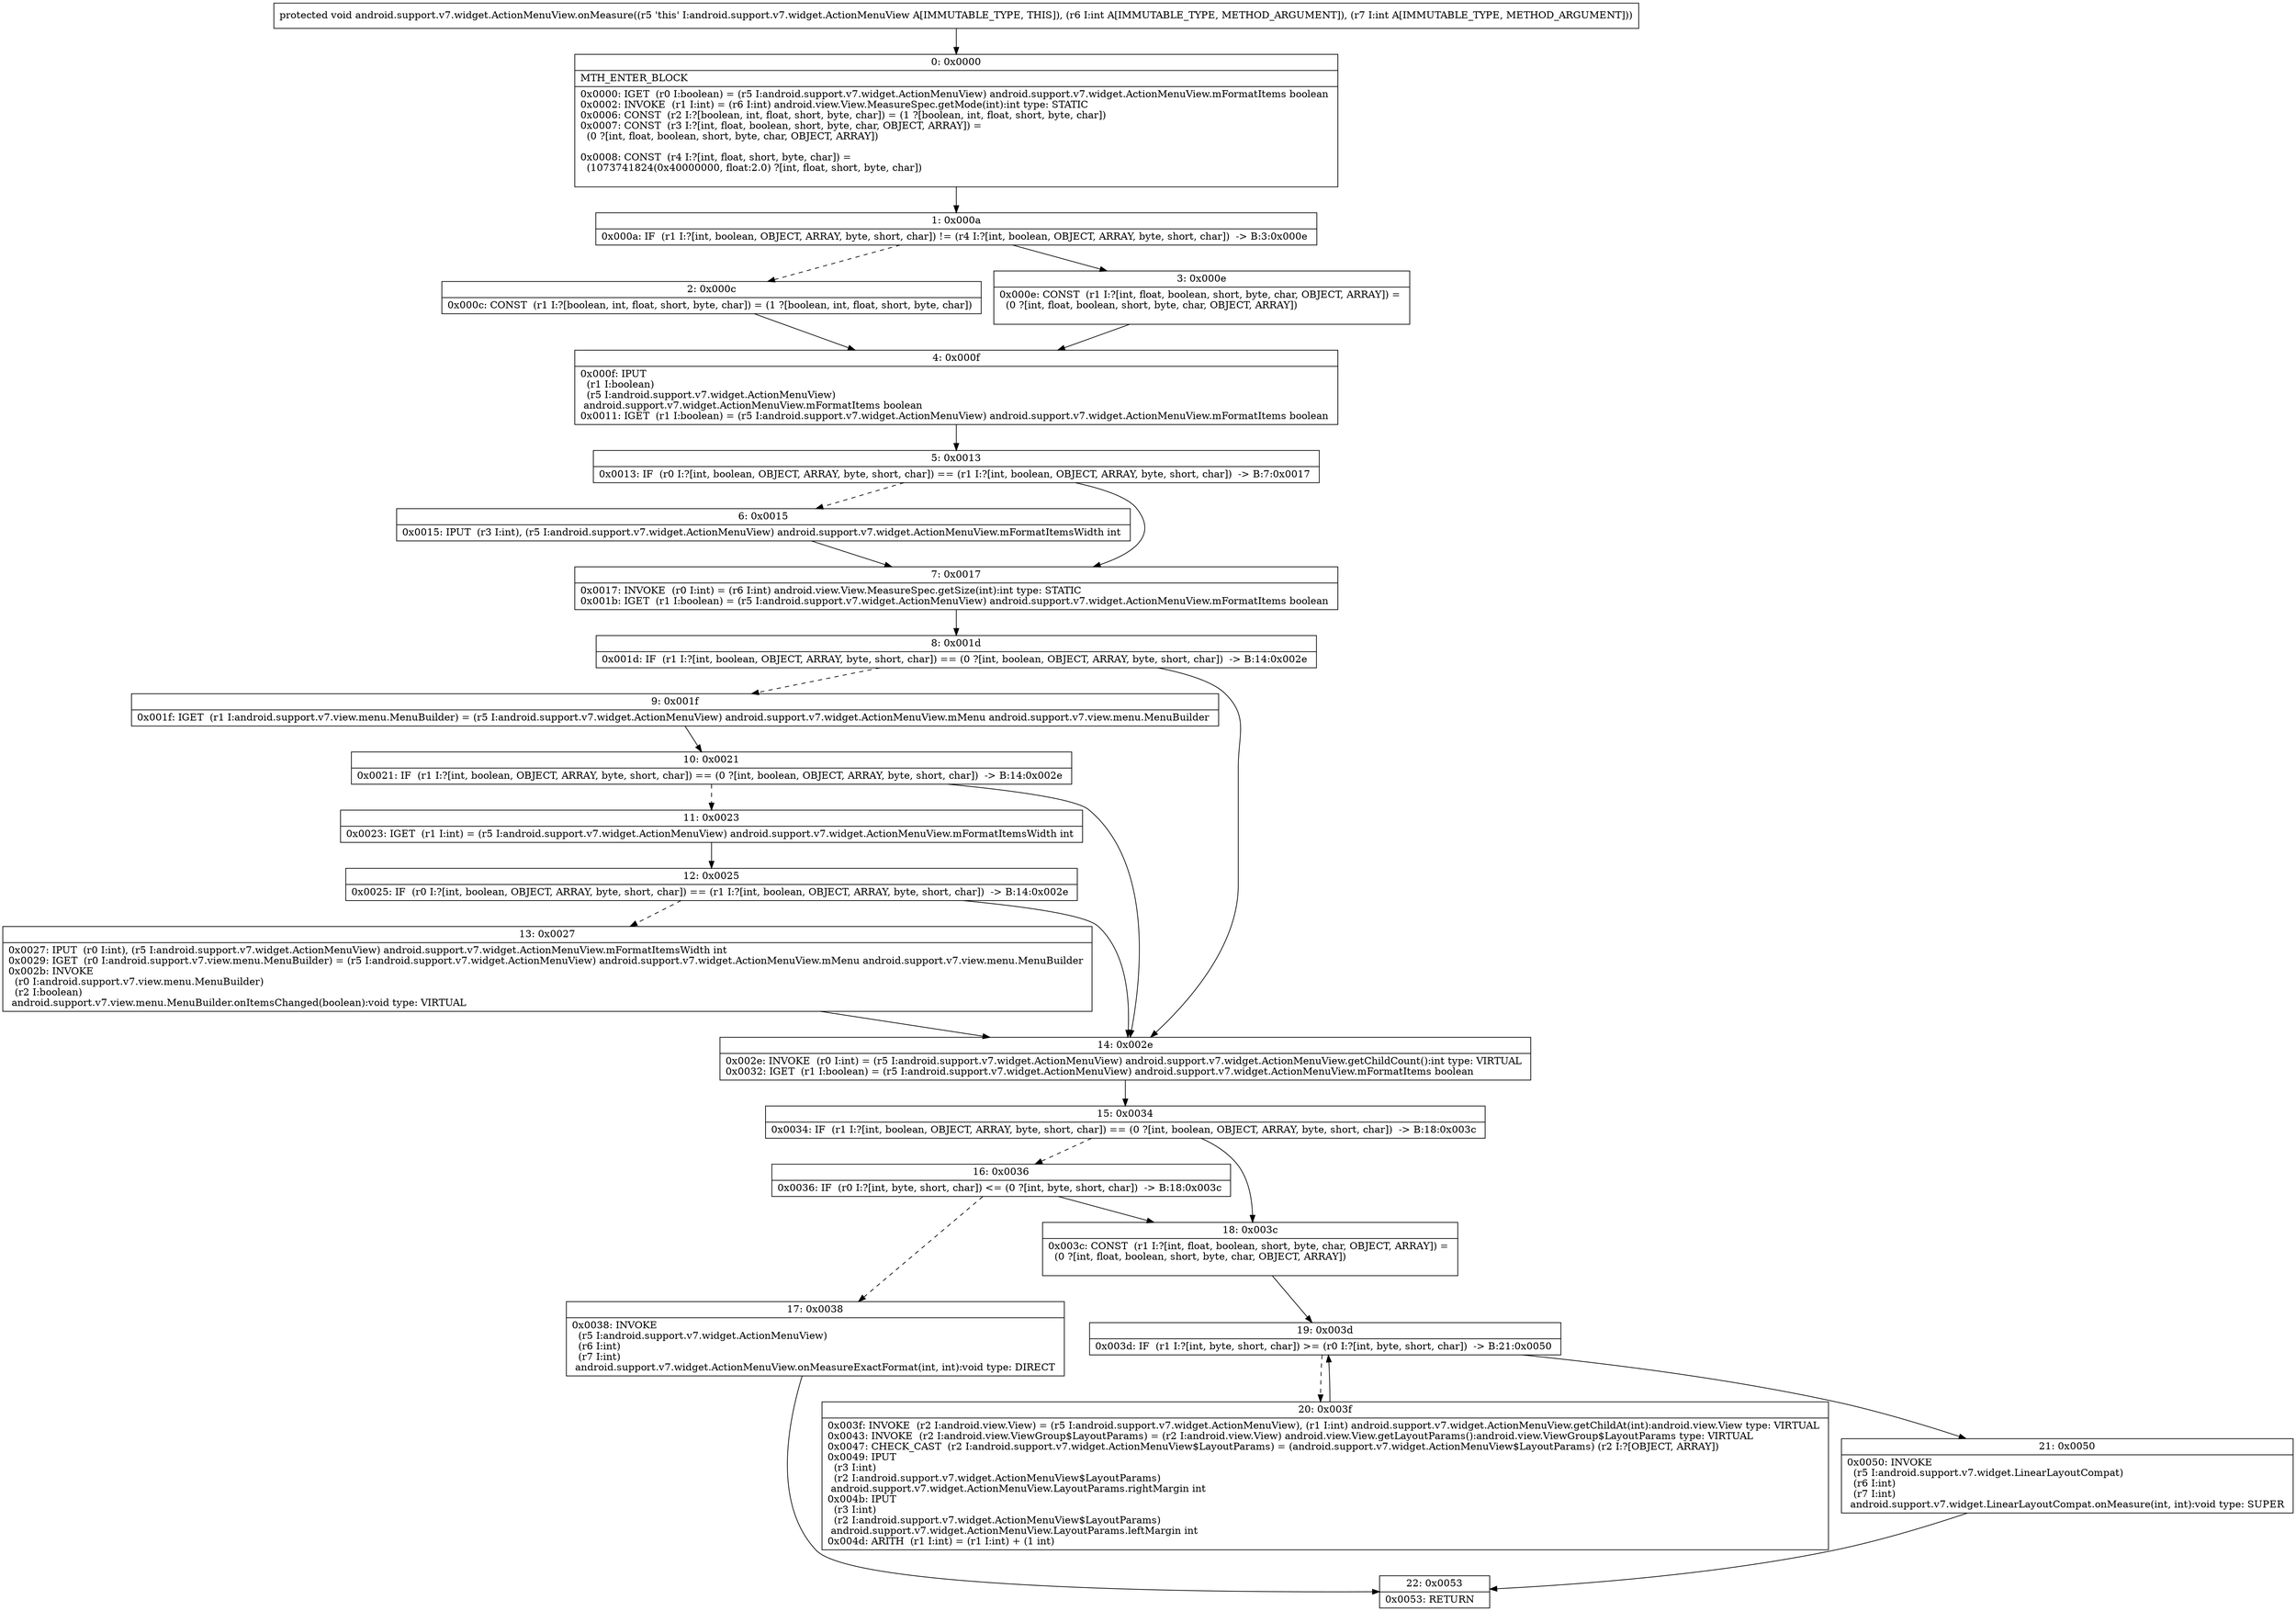 digraph "CFG forandroid.support.v7.widget.ActionMenuView.onMeasure(II)V" {
Node_0 [shape=record,label="{0\:\ 0x0000|MTH_ENTER_BLOCK\l|0x0000: IGET  (r0 I:boolean) = (r5 I:android.support.v7.widget.ActionMenuView) android.support.v7.widget.ActionMenuView.mFormatItems boolean \l0x0002: INVOKE  (r1 I:int) = (r6 I:int) android.view.View.MeasureSpec.getMode(int):int type: STATIC \l0x0006: CONST  (r2 I:?[boolean, int, float, short, byte, char]) = (1 ?[boolean, int, float, short, byte, char]) \l0x0007: CONST  (r3 I:?[int, float, boolean, short, byte, char, OBJECT, ARRAY]) = \l  (0 ?[int, float, boolean, short, byte, char, OBJECT, ARRAY])\l \l0x0008: CONST  (r4 I:?[int, float, short, byte, char]) = \l  (1073741824(0x40000000, float:2.0) ?[int, float, short, byte, char])\l \l}"];
Node_1 [shape=record,label="{1\:\ 0x000a|0x000a: IF  (r1 I:?[int, boolean, OBJECT, ARRAY, byte, short, char]) != (r4 I:?[int, boolean, OBJECT, ARRAY, byte, short, char])  \-\> B:3:0x000e \l}"];
Node_2 [shape=record,label="{2\:\ 0x000c|0x000c: CONST  (r1 I:?[boolean, int, float, short, byte, char]) = (1 ?[boolean, int, float, short, byte, char]) \l}"];
Node_3 [shape=record,label="{3\:\ 0x000e|0x000e: CONST  (r1 I:?[int, float, boolean, short, byte, char, OBJECT, ARRAY]) = \l  (0 ?[int, float, boolean, short, byte, char, OBJECT, ARRAY])\l \l}"];
Node_4 [shape=record,label="{4\:\ 0x000f|0x000f: IPUT  \l  (r1 I:boolean)\l  (r5 I:android.support.v7.widget.ActionMenuView)\l android.support.v7.widget.ActionMenuView.mFormatItems boolean \l0x0011: IGET  (r1 I:boolean) = (r5 I:android.support.v7.widget.ActionMenuView) android.support.v7.widget.ActionMenuView.mFormatItems boolean \l}"];
Node_5 [shape=record,label="{5\:\ 0x0013|0x0013: IF  (r0 I:?[int, boolean, OBJECT, ARRAY, byte, short, char]) == (r1 I:?[int, boolean, OBJECT, ARRAY, byte, short, char])  \-\> B:7:0x0017 \l}"];
Node_6 [shape=record,label="{6\:\ 0x0015|0x0015: IPUT  (r3 I:int), (r5 I:android.support.v7.widget.ActionMenuView) android.support.v7.widget.ActionMenuView.mFormatItemsWidth int \l}"];
Node_7 [shape=record,label="{7\:\ 0x0017|0x0017: INVOKE  (r0 I:int) = (r6 I:int) android.view.View.MeasureSpec.getSize(int):int type: STATIC \l0x001b: IGET  (r1 I:boolean) = (r5 I:android.support.v7.widget.ActionMenuView) android.support.v7.widget.ActionMenuView.mFormatItems boolean \l}"];
Node_8 [shape=record,label="{8\:\ 0x001d|0x001d: IF  (r1 I:?[int, boolean, OBJECT, ARRAY, byte, short, char]) == (0 ?[int, boolean, OBJECT, ARRAY, byte, short, char])  \-\> B:14:0x002e \l}"];
Node_9 [shape=record,label="{9\:\ 0x001f|0x001f: IGET  (r1 I:android.support.v7.view.menu.MenuBuilder) = (r5 I:android.support.v7.widget.ActionMenuView) android.support.v7.widget.ActionMenuView.mMenu android.support.v7.view.menu.MenuBuilder \l}"];
Node_10 [shape=record,label="{10\:\ 0x0021|0x0021: IF  (r1 I:?[int, boolean, OBJECT, ARRAY, byte, short, char]) == (0 ?[int, boolean, OBJECT, ARRAY, byte, short, char])  \-\> B:14:0x002e \l}"];
Node_11 [shape=record,label="{11\:\ 0x0023|0x0023: IGET  (r1 I:int) = (r5 I:android.support.v7.widget.ActionMenuView) android.support.v7.widget.ActionMenuView.mFormatItemsWidth int \l}"];
Node_12 [shape=record,label="{12\:\ 0x0025|0x0025: IF  (r0 I:?[int, boolean, OBJECT, ARRAY, byte, short, char]) == (r1 I:?[int, boolean, OBJECT, ARRAY, byte, short, char])  \-\> B:14:0x002e \l}"];
Node_13 [shape=record,label="{13\:\ 0x0027|0x0027: IPUT  (r0 I:int), (r5 I:android.support.v7.widget.ActionMenuView) android.support.v7.widget.ActionMenuView.mFormatItemsWidth int \l0x0029: IGET  (r0 I:android.support.v7.view.menu.MenuBuilder) = (r5 I:android.support.v7.widget.ActionMenuView) android.support.v7.widget.ActionMenuView.mMenu android.support.v7.view.menu.MenuBuilder \l0x002b: INVOKE  \l  (r0 I:android.support.v7.view.menu.MenuBuilder)\l  (r2 I:boolean)\l android.support.v7.view.menu.MenuBuilder.onItemsChanged(boolean):void type: VIRTUAL \l}"];
Node_14 [shape=record,label="{14\:\ 0x002e|0x002e: INVOKE  (r0 I:int) = (r5 I:android.support.v7.widget.ActionMenuView) android.support.v7.widget.ActionMenuView.getChildCount():int type: VIRTUAL \l0x0032: IGET  (r1 I:boolean) = (r5 I:android.support.v7.widget.ActionMenuView) android.support.v7.widget.ActionMenuView.mFormatItems boolean \l}"];
Node_15 [shape=record,label="{15\:\ 0x0034|0x0034: IF  (r1 I:?[int, boolean, OBJECT, ARRAY, byte, short, char]) == (0 ?[int, boolean, OBJECT, ARRAY, byte, short, char])  \-\> B:18:0x003c \l}"];
Node_16 [shape=record,label="{16\:\ 0x0036|0x0036: IF  (r0 I:?[int, byte, short, char]) \<= (0 ?[int, byte, short, char])  \-\> B:18:0x003c \l}"];
Node_17 [shape=record,label="{17\:\ 0x0038|0x0038: INVOKE  \l  (r5 I:android.support.v7.widget.ActionMenuView)\l  (r6 I:int)\l  (r7 I:int)\l android.support.v7.widget.ActionMenuView.onMeasureExactFormat(int, int):void type: DIRECT \l}"];
Node_18 [shape=record,label="{18\:\ 0x003c|0x003c: CONST  (r1 I:?[int, float, boolean, short, byte, char, OBJECT, ARRAY]) = \l  (0 ?[int, float, boolean, short, byte, char, OBJECT, ARRAY])\l \l}"];
Node_19 [shape=record,label="{19\:\ 0x003d|0x003d: IF  (r1 I:?[int, byte, short, char]) \>= (r0 I:?[int, byte, short, char])  \-\> B:21:0x0050 \l}"];
Node_20 [shape=record,label="{20\:\ 0x003f|0x003f: INVOKE  (r2 I:android.view.View) = (r5 I:android.support.v7.widget.ActionMenuView), (r1 I:int) android.support.v7.widget.ActionMenuView.getChildAt(int):android.view.View type: VIRTUAL \l0x0043: INVOKE  (r2 I:android.view.ViewGroup$LayoutParams) = (r2 I:android.view.View) android.view.View.getLayoutParams():android.view.ViewGroup$LayoutParams type: VIRTUAL \l0x0047: CHECK_CAST  (r2 I:android.support.v7.widget.ActionMenuView$LayoutParams) = (android.support.v7.widget.ActionMenuView$LayoutParams) (r2 I:?[OBJECT, ARRAY]) \l0x0049: IPUT  \l  (r3 I:int)\l  (r2 I:android.support.v7.widget.ActionMenuView$LayoutParams)\l android.support.v7.widget.ActionMenuView.LayoutParams.rightMargin int \l0x004b: IPUT  \l  (r3 I:int)\l  (r2 I:android.support.v7.widget.ActionMenuView$LayoutParams)\l android.support.v7.widget.ActionMenuView.LayoutParams.leftMargin int \l0x004d: ARITH  (r1 I:int) = (r1 I:int) + (1 int) \l}"];
Node_21 [shape=record,label="{21\:\ 0x0050|0x0050: INVOKE  \l  (r5 I:android.support.v7.widget.LinearLayoutCompat)\l  (r6 I:int)\l  (r7 I:int)\l android.support.v7.widget.LinearLayoutCompat.onMeasure(int, int):void type: SUPER \l}"];
Node_22 [shape=record,label="{22\:\ 0x0053|0x0053: RETURN   \l}"];
MethodNode[shape=record,label="{protected void android.support.v7.widget.ActionMenuView.onMeasure((r5 'this' I:android.support.v7.widget.ActionMenuView A[IMMUTABLE_TYPE, THIS]), (r6 I:int A[IMMUTABLE_TYPE, METHOD_ARGUMENT]), (r7 I:int A[IMMUTABLE_TYPE, METHOD_ARGUMENT])) }"];
MethodNode -> Node_0;
Node_0 -> Node_1;
Node_1 -> Node_2[style=dashed];
Node_1 -> Node_3;
Node_2 -> Node_4;
Node_3 -> Node_4;
Node_4 -> Node_5;
Node_5 -> Node_6[style=dashed];
Node_5 -> Node_7;
Node_6 -> Node_7;
Node_7 -> Node_8;
Node_8 -> Node_9[style=dashed];
Node_8 -> Node_14;
Node_9 -> Node_10;
Node_10 -> Node_11[style=dashed];
Node_10 -> Node_14;
Node_11 -> Node_12;
Node_12 -> Node_13[style=dashed];
Node_12 -> Node_14;
Node_13 -> Node_14;
Node_14 -> Node_15;
Node_15 -> Node_16[style=dashed];
Node_15 -> Node_18;
Node_16 -> Node_17[style=dashed];
Node_16 -> Node_18;
Node_17 -> Node_22;
Node_18 -> Node_19;
Node_19 -> Node_20[style=dashed];
Node_19 -> Node_21;
Node_20 -> Node_19;
Node_21 -> Node_22;
}

